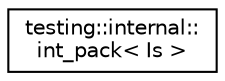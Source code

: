 digraph "类继承关系图"
{
 // LATEX_PDF_SIZE
  edge [fontname="Helvetica",fontsize="10",labelfontname="Helvetica",labelfontsize="10"];
  node [fontname="Helvetica",fontsize="10",shape=record];
  rankdir="LR";
  Node0 [label="testing::internal::\lint_pack\< Is \>",height=0.2,width=0.4,color="black", fillcolor="white", style="filled",URL="$structtesting_1_1internal_1_1int__pack.html",tooltip=" "];
}
